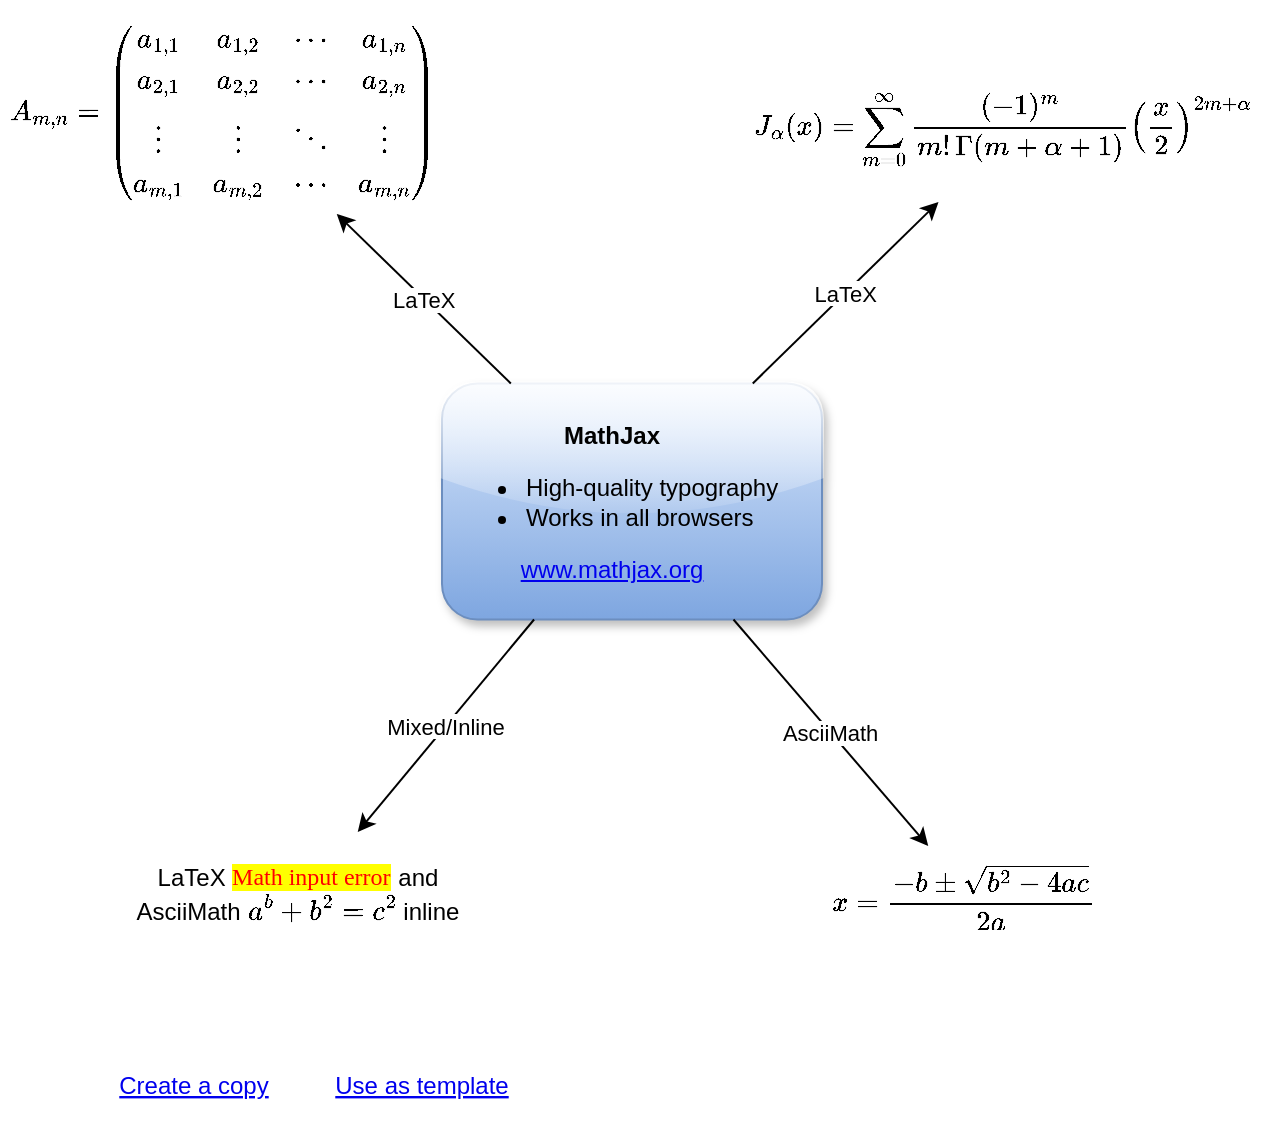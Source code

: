 <mxfile version="14.7.2" type="github"><diagram id="0" name="Page-1"><mxGraphModel dx="942" dy="572" grid="1" gridSize="10" guides="1" tooltips="1" connect="1" arrows="1" fold="0" page="1" pageScale="1" pageWidth="826" pageHeight="1169" background="none" math="1" shadow="0"><root><mxCell id="0"/><mxCell id="1" parent="0"/><mxCell id="2" value="$$A_{m,n} =&#xA; \begin{pmatrix}&#xA;  a_{1,1} &amp; a_{1,2} &amp; \cdots &amp; a_{1,n} \\&#xA;  a_{2,1} &amp; a_{2,2} &amp; \cdots &amp; a_{2,n} \\&#xA;  \vdots  &amp; \vdots  &amp; \ddots &amp; \vdots  \\&#xA;  a_{m,1} &amp; a_{m,2} &amp; \cdots &amp; a_{m,n}&#xA; \end{pmatrix}$$" style="text;html=1;spacing=5;spacingTop=-10;whiteSpace=wrap;overflow=hidden;fillColor=none;strokeColor=none;shadow=0;rounded=0;verticalAlign=middle" parent="1" vertex="1"><mxGeometry x="68" y="60" width="232" height="102" as="geometry"/></mxCell><mxCell id="3" value="&lt;p align=&quot;center&quot;&gt;&lt;b&gt;MathJax&lt;/b&gt;&lt;/p&gt;&lt;ul&gt;&lt;li&gt;High-quality typography&lt;/li&gt;&lt;li&gt;Works in all browsers&lt;/li&gt;&lt;/ul&gt;&lt;div style=&quot;text-align: center;&quot;&gt;&lt;a href=&quot;http://www.mathjax.org&quot; target=&quot;_blank&quot;&gt;www.mathjax.org&lt;/a&gt;&lt;br&gt;&lt;/div&gt;" style="whiteSpace=wrap;rounded=1;html=1;align=left;verticalAlign=top;blue" parent="1" vertex="1"><mxGeometry x="289" y="246.75" width="190" height="118" as="geometry"/></mxCell><mxCell id="4" value="LaTeX" style="endArrow=classic;endFill=1" parent="1" source="3" target="2" edge="1"><mxGeometry relative="1" as="geometry"/></mxCell><mxCell id="5" value="$$J_\alpha(x) = \sum\limits_{m=0}^\infty \frac{(-1)^m}{m! \, \Gamma(m + \alpha + 1)}{\left({\frac{x}{2}}\right)}^{2 m + \alpha}$$" style="text;html=1;spacing=5;spacingTop=-10;whiteSpace=wrap;overflow=hidden;fillColor=none;strokeColor=none;shadow=0;rounded=0;verticalAlign=middle" parent="1" vertex="1"><mxGeometry x="440" y="92" width="260" height="64" as="geometry"/></mxCell><mxCell id="6" value="LaTeX" style="endArrow=classic;endFill=1" parent="1" source="3" target="5" edge="1"><mxGeometry relative="1" as="geometry"/></mxCell><mxCell id="8" value="`x = (-b +- sqrt(b^2-4ac))/(2a)`" style="text;html=1;spacing=5;spacingTop=-10;whiteSpace=wrap;overflow=hidden;fillColor=none;strokeColor=none;shadow=0;rounded=0;verticalAlign=middle" parent="1" vertex="1"><mxGeometry x="479" y="478" width="157" height="59" as="geometry"/></mxCell><mxCell id="10" value="Mixed/Inline" style="endArrow=classic;endFill=1" parent="1" source="3" target="17" edge="1"><mxGeometry relative="1" as="geometry"/></mxCell><mxCell id="11" value="AsciiMath" style="endArrow=classic;endFill=1" parent="1" source="3" target="8" edge="1"><mxGeometry relative="1" as="geometry"/></mxCell><mxCell id="17" value="LaTeX \(\sqrt{3Ã-1}+(1+x)^2\) and&lt;br&gt;AsciiMath `a^b + b^2 = c^2` inline" style="text;html=1;spacing=5;spacingTop=-10;whiteSpace=wrap;overflow=hidden;fillColor=none;strokeColor=none;shadow=0;rounded=0;verticalAlign=middle;align=center" parent="1" vertex="1"><mxGeometry x="114" y="471" width="206" height="72" as="geometry"/></mxCell><UserObject label="Create a copy" link="https://www.draw.io/?url=https%3A%2F%2Fjgraph.github.io%2Fdrawio-diagrams%2Fdiagrams%2Fmath.xml" id="18"><mxCell style="text;align=center;verticalAlign=middle;fontColor=#0000EE;fontStyle=4;" parent="1" vertex="1"><mxGeometry x="116.5" y="577" width="97" height="40" as="geometry"/></mxCell></UserObject><UserObject label="Use as template" link="https://www.draw.io/?create=https%3A%2F%2Fjgraph.github.io%2Fdrawio-diagrams%2Fdiagrams%2Fmath.xml" id="19"><mxCell style="text;align=center;verticalAlign=middle;fontColor=#0000EE;fontStyle=4;" parent="1" vertex="1"><mxGeometry x="223.5" y="577" width="111" height="40" as="geometry"/></mxCell></UserObject></root></mxGraphModel></diagram></mxfile>